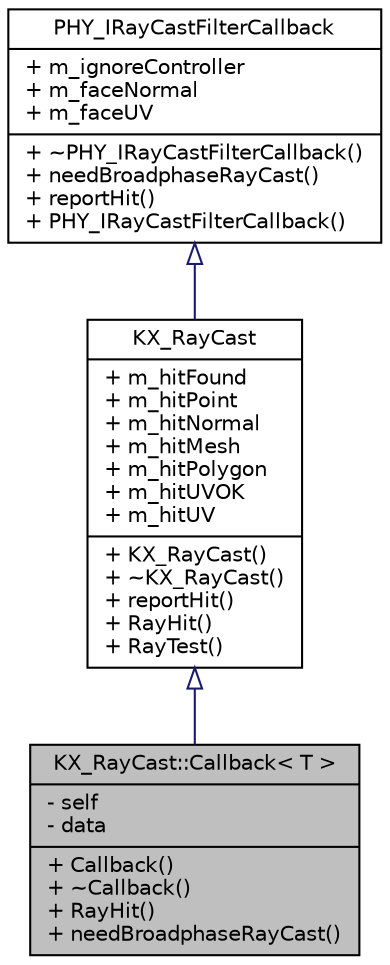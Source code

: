 digraph G
{
  edge [fontname="Helvetica",fontsize="10",labelfontname="Helvetica",labelfontsize="10"];
  node [fontname="Helvetica",fontsize="10",shape=record];
  Node1 [label="{KX_RayCast::Callback\< T \>\n|- self\l- data\l|+ Callback()\l+ ~Callback()\l+ RayHit()\l+ needBroadphaseRayCast()\l}",height=0.2,width=0.4,color="black", fillcolor="grey75", style="filled" fontcolor="black"];
  Node2 -> Node1 [dir=back,color="midnightblue",fontsize="10",style="solid",arrowtail="empty",fontname="Helvetica"];
  Node2 [label="{KX_RayCast\n|+ m_hitFound\l+ m_hitPoint\l+ m_hitNormal\l+ m_hitMesh\l+ m_hitPolygon\l+ m_hitUVOK\l+ m_hitUV\l|+ KX_RayCast()\l+ ~KX_RayCast()\l+ reportHit()\l+ RayHit()\l+ RayTest()\l}",height=0.2,width=0.4,color="black", fillcolor="white", style="filled",URL="$d1/dda/classKX__RayCast.html"];
  Node3 -> Node2 [dir=back,color="midnightblue",fontsize="10",style="solid",arrowtail="empty",fontname="Helvetica"];
  Node3 [label="{PHY_IRayCastFilterCallback\n|+ m_ignoreController\l+ m_faceNormal\l+ m_faceUV\l|+ ~PHY_IRayCastFilterCallback()\l+ needBroadphaseRayCast()\l+ reportHit()\l+ PHY_IRayCastFilterCallback()\l}",height=0.2,width=0.4,color="black", fillcolor="white", style="filled",URL="$d3/d88/classPHY__IRayCastFilterCallback.html"];
}
